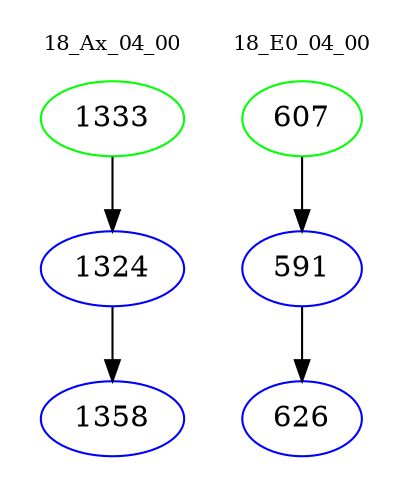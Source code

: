 digraph{
subgraph cluster_0 {
color = white
label = "18_Ax_04_00";
fontsize=10;
T0_1333 [label="1333", color="green"]
T0_1333 -> T0_1324 [color="black"]
T0_1324 [label="1324", color="blue"]
T0_1324 -> T0_1358 [color="black"]
T0_1358 [label="1358", color="blue"]
}
subgraph cluster_1 {
color = white
label = "18_E0_04_00";
fontsize=10;
T1_607 [label="607", color="green"]
T1_607 -> T1_591 [color="black"]
T1_591 [label="591", color="blue"]
T1_591 -> T1_626 [color="black"]
T1_626 [label="626", color="blue"]
}
}
